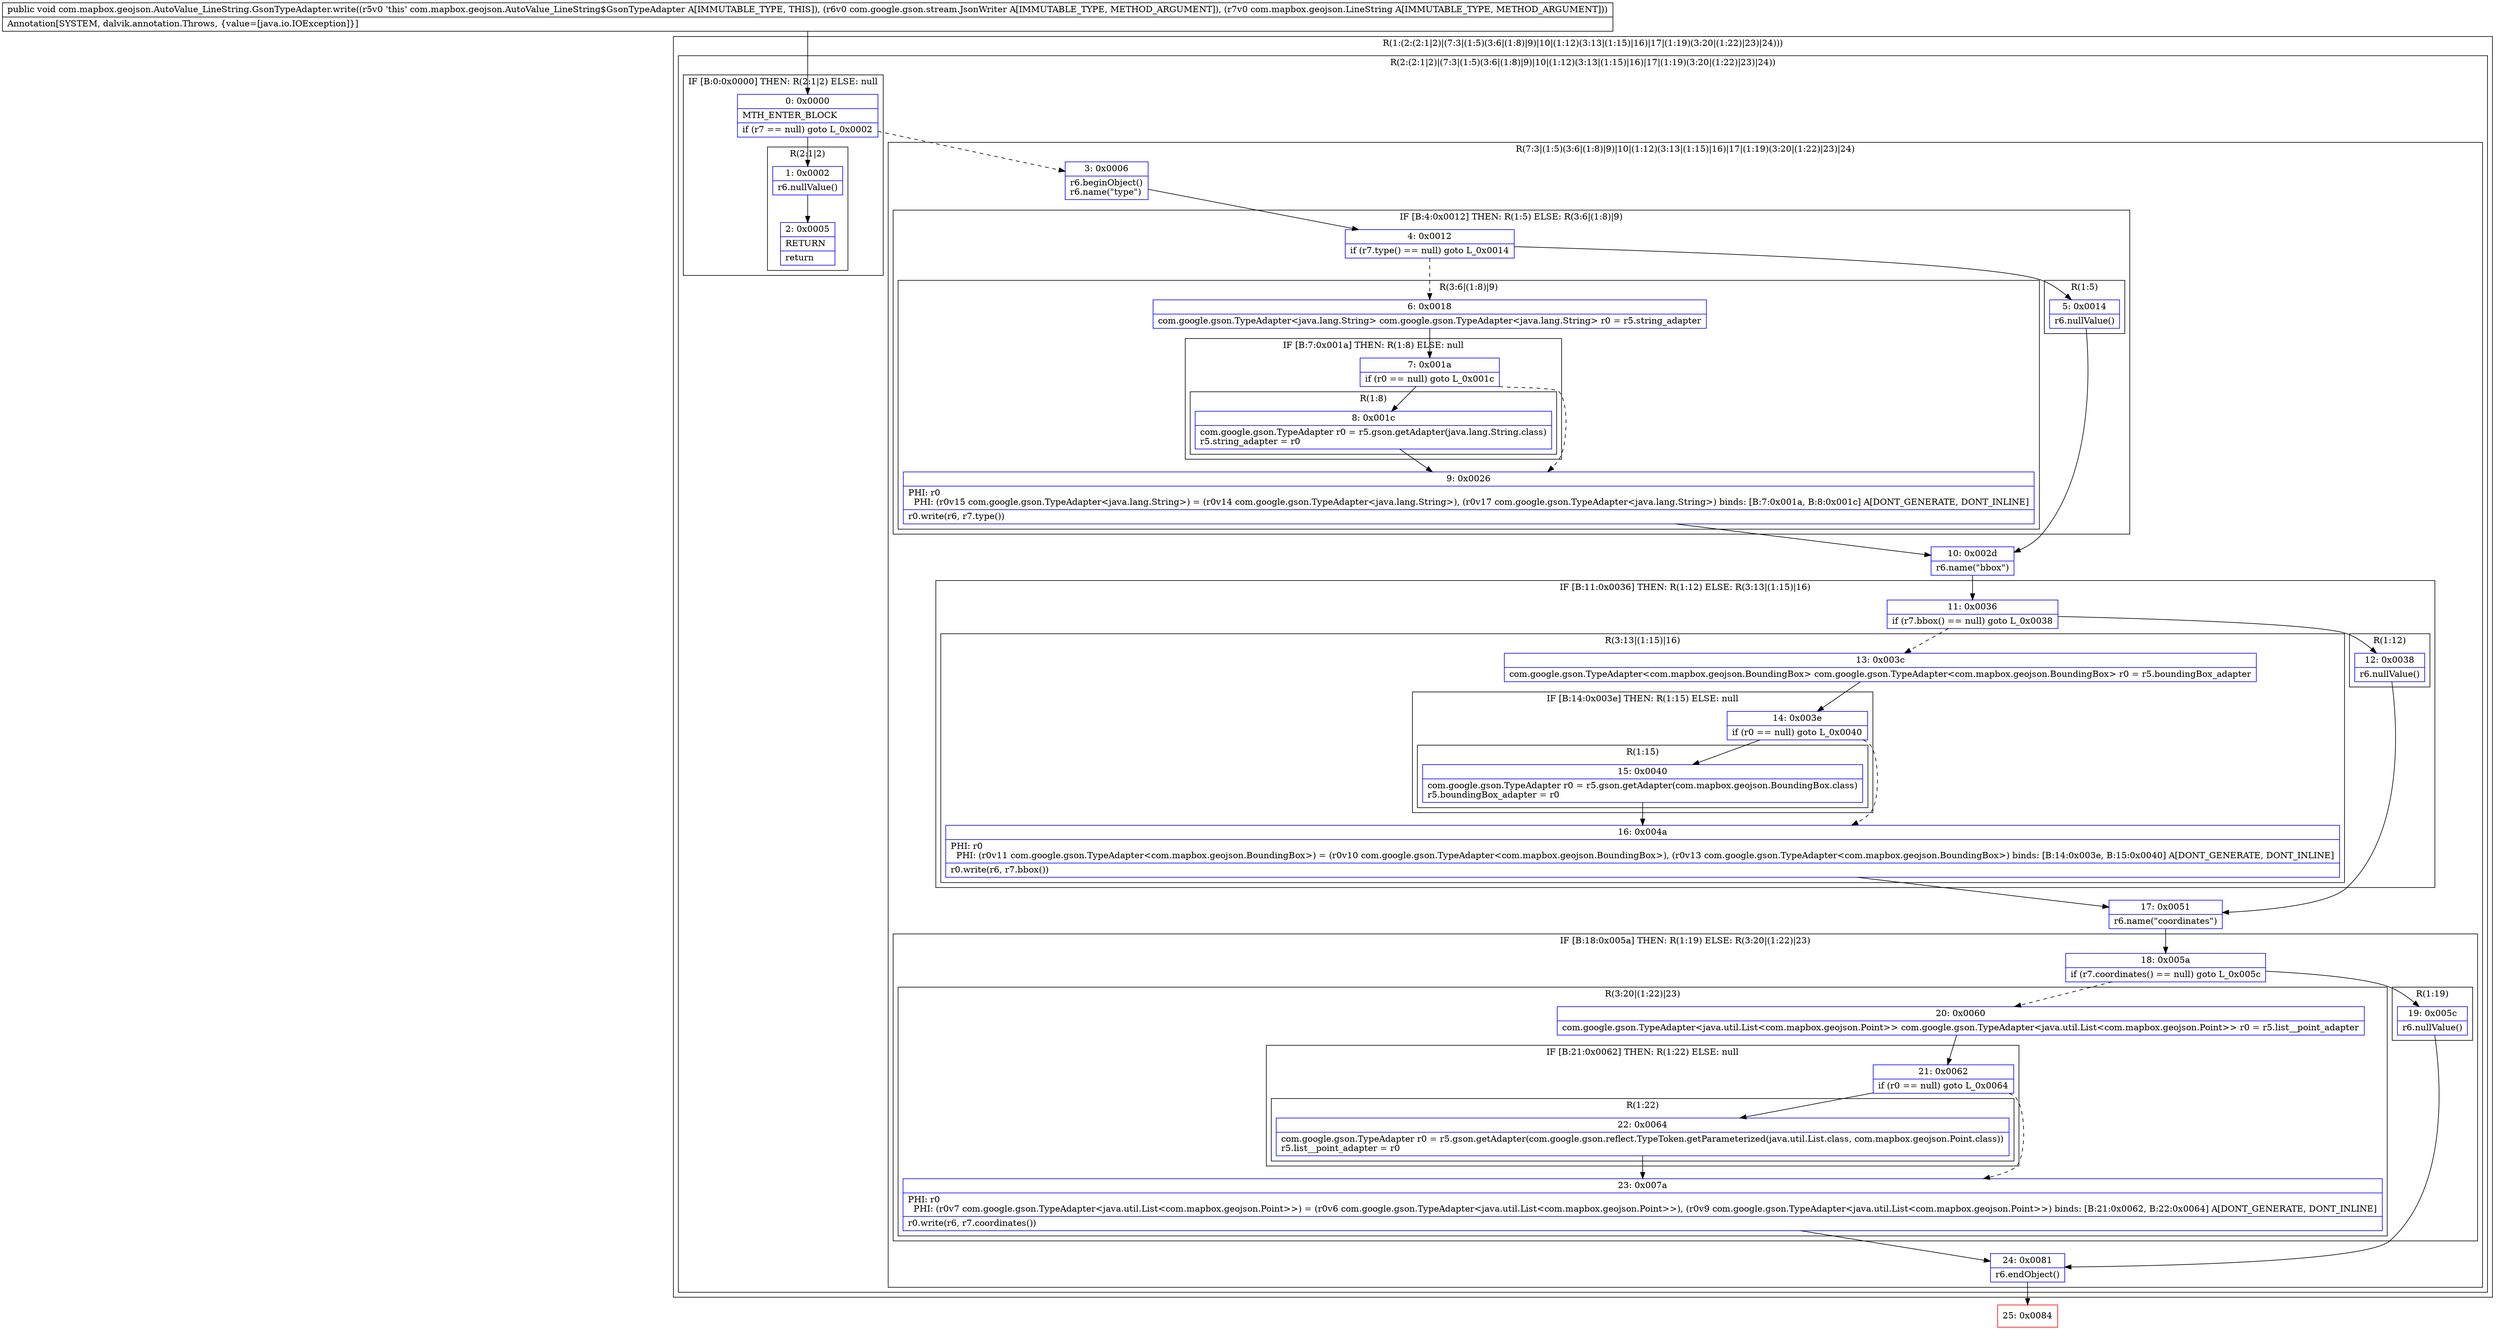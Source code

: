 digraph "CFG forcom.mapbox.geojson.AutoValue_LineString.GsonTypeAdapter.write(Lcom\/google\/gson\/stream\/JsonWriter;Lcom\/mapbox\/geojson\/LineString;)V" {
subgraph cluster_Region_858998039 {
label = "R(1:(2:(2:1|2)|(7:3|(1:5)(3:6|(1:8)|9)|10|(1:12)(3:13|(1:15)|16)|17|(1:19)(3:20|(1:22)|23)|24)))";
node [shape=record,color=blue];
subgraph cluster_Region_467352601 {
label = "R(2:(2:1|2)|(7:3|(1:5)(3:6|(1:8)|9)|10|(1:12)(3:13|(1:15)|16)|17|(1:19)(3:20|(1:22)|23)|24))";
node [shape=record,color=blue];
subgraph cluster_IfRegion_665532675 {
label = "IF [B:0:0x0000] THEN: R(2:1|2) ELSE: null";
node [shape=record,color=blue];
Node_0 [shape=record,label="{0\:\ 0x0000|MTH_ENTER_BLOCK\l|if (r7 == null) goto L_0x0002\l}"];
subgraph cluster_Region_881157173 {
label = "R(2:1|2)";
node [shape=record,color=blue];
Node_1 [shape=record,label="{1\:\ 0x0002|r6.nullValue()\l}"];
Node_2 [shape=record,label="{2\:\ 0x0005|RETURN\l|return\l}"];
}
}
subgraph cluster_Region_498566223 {
label = "R(7:3|(1:5)(3:6|(1:8)|9)|10|(1:12)(3:13|(1:15)|16)|17|(1:19)(3:20|(1:22)|23)|24)";
node [shape=record,color=blue];
Node_3 [shape=record,label="{3\:\ 0x0006|r6.beginObject()\lr6.name(\"type\")\l}"];
subgraph cluster_IfRegion_1607354388 {
label = "IF [B:4:0x0012] THEN: R(1:5) ELSE: R(3:6|(1:8)|9)";
node [shape=record,color=blue];
Node_4 [shape=record,label="{4\:\ 0x0012|if (r7.type() == null) goto L_0x0014\l}"];
subgraph cluster_Region_559088079 {
label = "R(1:5)";
node [shape=record,color=blue];
Node_5 [shape=record,label="{5\:\ 0x0014|r6.nullValue()\l}"];
}
subgraph cluster_Region_673558435 {
label = "R(3:6|(1:8)|9)";
node [shape=record,color=blue];
Node_6 [shape=record,label="{6\:\ 0x0018|com.google.gson.TypeAdapter\<java.lang.String\> com.google.gson.TypeAdapter\<java.lang.String\> r0 = r5.string_adapter\l}"];
subgraph cluster_IfRegion_1851601962 {
label = "IF [B:7:0x001a] THEN: R(1:8) ELSE: null";
node [shape=record,color=blue];
Node_7 [shape=record,label="{7\:\ 0x001a|if (r0 == null) goto L_0x001c\l}"];
subgraph cluster_Region_1938974445 {
label = "R(1:8)";
node [shape=record,color=blue];
Node_8 [shape=record,label="{8\:\ 0x001c|com.google.gson.TypeAdapter r0 = r5.gson.getAdapter(java.lang.String.class)\lr5.string_adapter = r0\l}"];
}
}
Node_9 [shape=record,label="{9\:\ 0x0026|PHI: r0 \l  PHI: (r0v15 com.google.gson.TypeAdapter\<java.lang.String\>) = (r0v14 com.google.gson.TypeAdapter\<java.lang.String\>), (r0v17 com.google.gson.TypeAdapter\<java.lang.String\>) binds: [B:7:0x001a, B:8:0x001c] A[DONT_GENERATE, DONT_INLINE]\l|r0.write(r6, r7.type())\l}"];
}
}
Node_10 [shape=record,label="{10\:\ 0x002d|r6.name(\"bbox\")\l}"];
subgraph cluster_IfRegion_1055423772 {
label = "IF [B:11:0x0036] THEN: R(1:12) ELSE: R(3:13|(1:15)|16)";
node [shape=record,color=blue];
Node_11 [shape=record,label="{11\:\ 0x0036|if (r7.bbox() == null) goto L_0x0038\l}"];
subgraph cluster_Region_534512498 {
label = "R(1:12)";
node [shape=record,color=blue];
Node_12 [shape=record,label="{12\:\ 0x0038|r6.nullValue()\l}"];
}
subgraph cluster_Region_7037178 {
label = "R(3:13|(1:15)|16)";
node [shape=record,color=blue];
Node_13 [shape=record,label="{13\:\ 0x003c|com.google.gson.TypeAdapter\<com.mapbox.geojson.BoundingBox\> com.google.gson.TypeAdapter\<com.mapbox.geojson.BoundingBox\> r0 = r5.boundingBox_adapter\l}"];
subgraph cluster_IfRegion_432557569 {
label = "IF [B:14:0x003e] THEN: R(1:15) ELSE: null";
node [shape=record,color=blue];
Node_14 [shape=record,label="{14\:\ 0x003e|if (r0 == null) goto L_0x0040\l}"];
subgraph cluster_Region_123950651 {
label = "R(1:15)";
node [shape=record,color=blue];
Node_15 [shape=record,label="{15\:\ 0x0040|com.google.gson.TypeAdapter r0 = r5.gson.getAdapter(com.mapbox.geojson.BoundingBox.class)\lr5.boundingBox_adapter = r0\l}"];
}
}
Node_16 [shape=record,label="{16\:\ 0x004a|PHI: r0 \l  PHI: (r0v11 com.google.gson.TypeAdapter\<com.mapbox.geojson.BoundingBox\>) = (r0v10 com.google.gson.TypeAdapter\<com.mapbox.geojson.BoundingBox\>), (r0v13 com.google.gson.TypeAdapter\<com.mapbox.geojson.BoundingBox\>) binds: [B:14:0x003e, B:15:0x0040] A[DONT_GENERATE, DONT_INLINE]\l|r0.write(r6, r7.bbox())\l}"];
}
}
Node_17 [shape=record,label="{17\:\ 0x0051|r6.name(\"coordinates\")\l}"];
subgraph cluster_IfRegion_847210101 {
label = "IF [B:18:0x005a] THEN: R(1:19) ELSE: R(3:20|(1:22)|23)";
node [shape=record,color=blue];
Node_18 [shape=record,label="{18\:\ 0x005a|if (r7.coordinates() == null) goto L_0x005c\l}"];
subgraph cluster_Region_186336396 {
label = "R(1:19)";
node [shape=record,color=blue];
Node_19 [shape=record,label="{19\:\ 0x005c|r6.nullValue()\l}"];
}
subgraph cluster_Region_595886437 {
label = "R(3:20|(1:22)|23)";
node [shape=record,color=blue];
Node_20 [shape=record,label="{20\:\ 0x0060|com.google.gson.TypeAdapter\<java.util.List\<com.mapbox.geojson.Point\>\> com.google.gson.TypeAdapter\<java.util.List\<com.mapbox.geojson.Point\>\> r0 = r5.list__point_adapter\l}"];
subgraph cluster_IfRegion_1575851557 {
label = "IF [B:21:0x0062] THEN: R(1:22) ELSE: null";
node [shape=record,color=blue];
Node_21 [shape=record,label="{21\:\ 0x0062|if (r0 == null) goto L_0x0064\l}"];
subgraph cluster_Region_1830712699 {
label = "R(1:22)";
node [shape=record,color=blue];
Node_22 [shape=record,label="{22\:\ 0x0064|com.google.gson.TypeAdapter r0 = r5.gson.getAdapter(com.google.gson.reflect.TypeToken.getParameterized(java.util.List.class, com.mapbox.geojson.Point.class))\lr5.list__point_adapter = r0\l}"];
}
}
Node_23 [shape=record,label="{23\:\ 0x007a|PHI: r0 \l  PHI: (r0v7 com.google.gson.TypeAdapter\<java.util.List\<com.mapbox.geojson.Point\>\>) = (r0v6 com.google.gson.TypeAdapter\<java.util.List\<com.mapbox.geojson.Point\>\>), (r0v9 com.google.gson.TypeAdapter\<java.util.List\<com.mapbox.geojson.Point\>\>) binds: [B:21:0x0062, B:22:0x0064] A[DONT_GENERATE, DONT_INLINE]\l|r0.write(r6, r7.coordinates())\l}"];
}
}
Node_24 [shape=record,label="{24\:\ 0x0081|r6.endObject()\l}"];
}
}
}
Node_25 [shape=record,color=red,label="{25\:\ 0x0084}"];
MethodNode[shape=record,label="{public void com.mapbox.geojson.AutoValue_LineString.GsonTypeAdapter.write((r5v0 'this' com.mapbox.geojson.AutoValue_LineString$GsonTypeAdapter A[IMMUTABLE_TYPE, THIS]), (r6v0 com.google.gson.stream.JsonWriter A[IMMUTABLE_TYPE, METHOD_ARGUMENT]), (r7v0 com.mapbox.geojson.LineString A[IMMUTABLE_TYPE, METHOD_ARGUMENT]))  | Annotation[SYSTEM, dalvik.annotation.Throws, \{value=[java.io.IOException]\}]\l}"];
MethodNode -> Node_0;
Node_0 -> Node_1;
Node_0 -> Node_3[style=dashed];
Node_1 -> Node_2;
Node_3 -> Node_4;
Node_4 -> Node_5;
Node_4 -> Node_6[style=dashed];
Node_5 -> Node_10;
Node_6 -> Node_7;
Node_7 -> Node_8;
Node_7 -> Node_9[style=dashed];
Node_8 -> Node_9;
Node_9 -> Node_10;
Node_10 -> Node_11;
Node_11 -> Node_12;
Node_11 -> Node_13[style=dashed];
Node_12 -> Node_17;
Node_13 -> Node_14;
Node_14 -> Node_15;
Node_14 -> Node_16[style=dashed];
Node_15 -> Node_16;
Node_16 -> Node_17;
Node_17 -> Node_18;
Node_18 -> Node_19;
Node_18 -> Node_20[style=dashed];
Node_19 -> Node_24;
Node_20 -> Node_21;
Node_21 -> Node_22;
Node_21 -> Node_23[style=dashed];
Node_22 -> Node_23;
Node_23 -> Node_24;
Node_24 -> Node_25;
}

